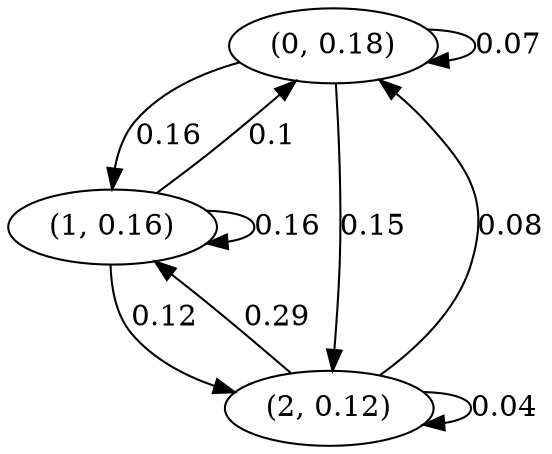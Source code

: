 digraph {
    0 [ label = "(0, 0.18)" ]
    1 [ label = "(1, 0.16)" ]
    2 [ label = "(2, 0.12)" ]
    0 -> 0 [ label = "0.07" ]
    1 -> 1 [ label = "0.16" ]
    2 -> 2 [ label = "0.04" ]
    1 -> 0 [ label = "0.1" ]
    2 -> 0 [ label = "0.08" ]
    0 -> 1 [ label = "0.16" ]
    2 -> 1 [ label = "0.29" ]
    0 -> 2 [ label = "0.15" ]
    1 -> 2 [ label = "0.12" ]
}

